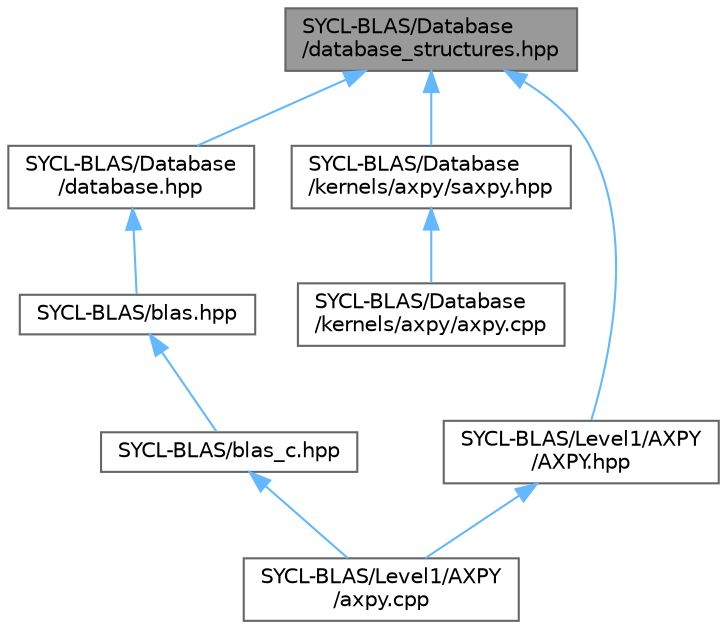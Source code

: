 digraph "SYCL-BLAS/Database/database_structures.hpp"
{
 // LATEX_PDF_SIZE
  bgcolor="transparent";
  edge [fontname=Helvetica,fontsize=10,labelfontname=Helvetica,labelfontsize=10];
  node [fontname=Helvetica,fontsize=10,shape=box,height=0.2,width=0.4];
  Node1 [id="Node000001",label="SYCL-BLAS/Database\l/database_structures.hpp",height=0.2,width=0.4,color="gray40", fillcolor="grey60", style="filled", fontcolor="black",tooltip=" "];
  Node1 -> Node2 [id="edge9_Node000001_Node000002",dir="back",color="steelblue1",style="solid",tooltip=" "];
  Node2 [id="Node000002",label="SYCL-BLAS/Database\l/database.hpp",height=0.2,width=0.4,color="grey40", fillcolor="white", style="filled",URL="$database_8hpp.html",tooltip=" "];
  Node2 -> Node3 [id="edge10_Node000002_Node000003",dir="back",color="steelblue1",style="solid",tooltip=" "];
  Node3 [id="Node000003",label="SYCL-BLAS/blas.hpp",height=0.2,width=0.4,color="grey40", fillcolor="white", style="filled",URL="$blas_8hpp.html",tooltip=" "];
  Node3 -> Node4 [id="edge11_Node000003_Node000004",dir="back",color="steelblue1",style="solid",tooltip=" "];
  Node4 [id="Node000004",label="SYCL-BLAS/blas_c.hpp",height=0.2,width=0.4,color="grey40", fillcolor="white", style="filled",URL="$blas__c_8hpp.html",tooltip=" "];
  Node4 -> Node5 [id="edge12_Node000004_Node000005",dir="back",color="steelblue1",style="solid",tooltip=" "];
  Node5 [id="Node000005",label="SYCL-BLAS/Level1/AXPY\l/axpy.cpp",height=0.2,width=0.4,color="grey40", fillcolor="white", style="filled",URL="$Level1_2AXPY_2axpy_8cpp.html",tooltip=" "];
  Node1 -> Node6 [id="edge13_Node000001_Node000006",dir="back",color="steelblue1",style="solid",tooltip=" "];
  Node6 [id="Node000006",label="SYCL-BLAS/Database\l/kernels/axpy/saxpy.hpp",height=0.2,width=0.4,color="grey40", fillcolor="white", style="filled",URL="$saxpy_8hpp.html",tooltip=" "];
  Node6 -> Node7 [id="edge14_Node000006_Node000007",dir="back",color="steelblue1",style="solid",tooltip=" "];
  Node7 [id="Node000007",label="SYCL-BLAS/Database\l/kernels/axpy/axpy.cpp",height=0.2,width=0.4,color="grey40", fillcolor="white", style="filled",URL="$Database_2kernels_2axpy_2axpy_8cpp.html",tooltip=" "];
  Node1 -> Node8 [id="edge15_Node000001_Node000008",dir="back",color="steelblue1",style="solid",tooltip=" "];
  Node8 [id="Node000008",label="SYCL-BLAS/Level1/AXPY\l/AXPY.hpp",height=0.2,width=0.4,color="grey40", fillcolor="white", style="filled",URL="$AXPY_8hpp.html",tooltip=" "];
  Node8 -> Node5 [id="edge16_Node000008_Node000005",dir="back",color="steelblue1",style="solid",tooltip=" "];
}
